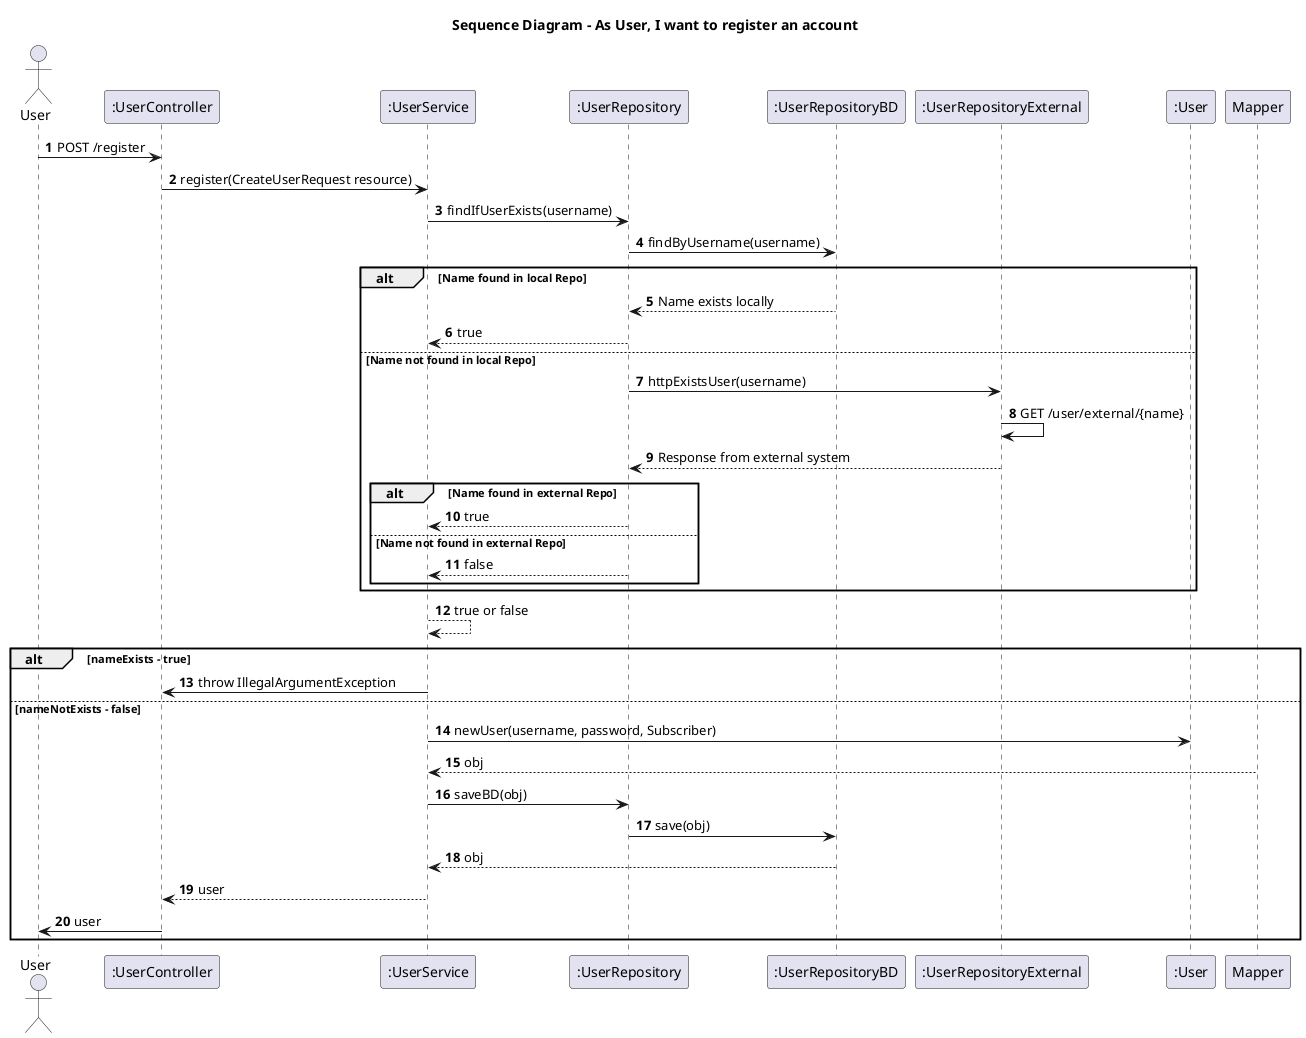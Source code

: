 @startuml
'autocomplete on
autonumber

title Sequence Diagram - As User, I want to register an account

actor "User" as Ac
participant ":UserController" as Ctrl
participant ":UserService" as Serv
participant ":UserRepository" as Repo
participant ":UserRepositoryBD" as RepoBD
participant ":UserRepositoryExternal" as RepoExternal
participant ":User" as U

Ac -> Ctrl : POST /register
Ctrl -> Serv : register(CreateUserRequest resource)
Serv -> Repo: findIfUserExists(username)
Repo -> RepoBD: findByUsername(username)
alt Name found in local Repo
    RepoBD --> Repo: Name exists locally
    Repo --> Serv: true
else Name not found in local Repo
    Repo -> RepoExternal: httpExistsUser(username)
    RepoExternal -> RepoExternal : GET /user/external/{name}
    RepoExternal --> Repo: Response from external system
    alt Name found in external Repo
        Repo --> Serv: true
    else Name not found in external Repo
        Repo --> Serv: false
    end
end

Serv --> Serv: true or false
alt nameExists - true
    Serv -> Ctrl : throw IllegalArgumentException
else nameNotExists - false
    Serv -> U : newUser(username, password, Subscriber)
    Mapper --> Serv : obj
    Serv -> Repo : saveBD(obj)
    Repo -> RepoBD : save(obj)
    RepoBD --> Serv : obj
    Serv --> Ctrl : user
    Ctrl -> Ac : user
end

@enduml
